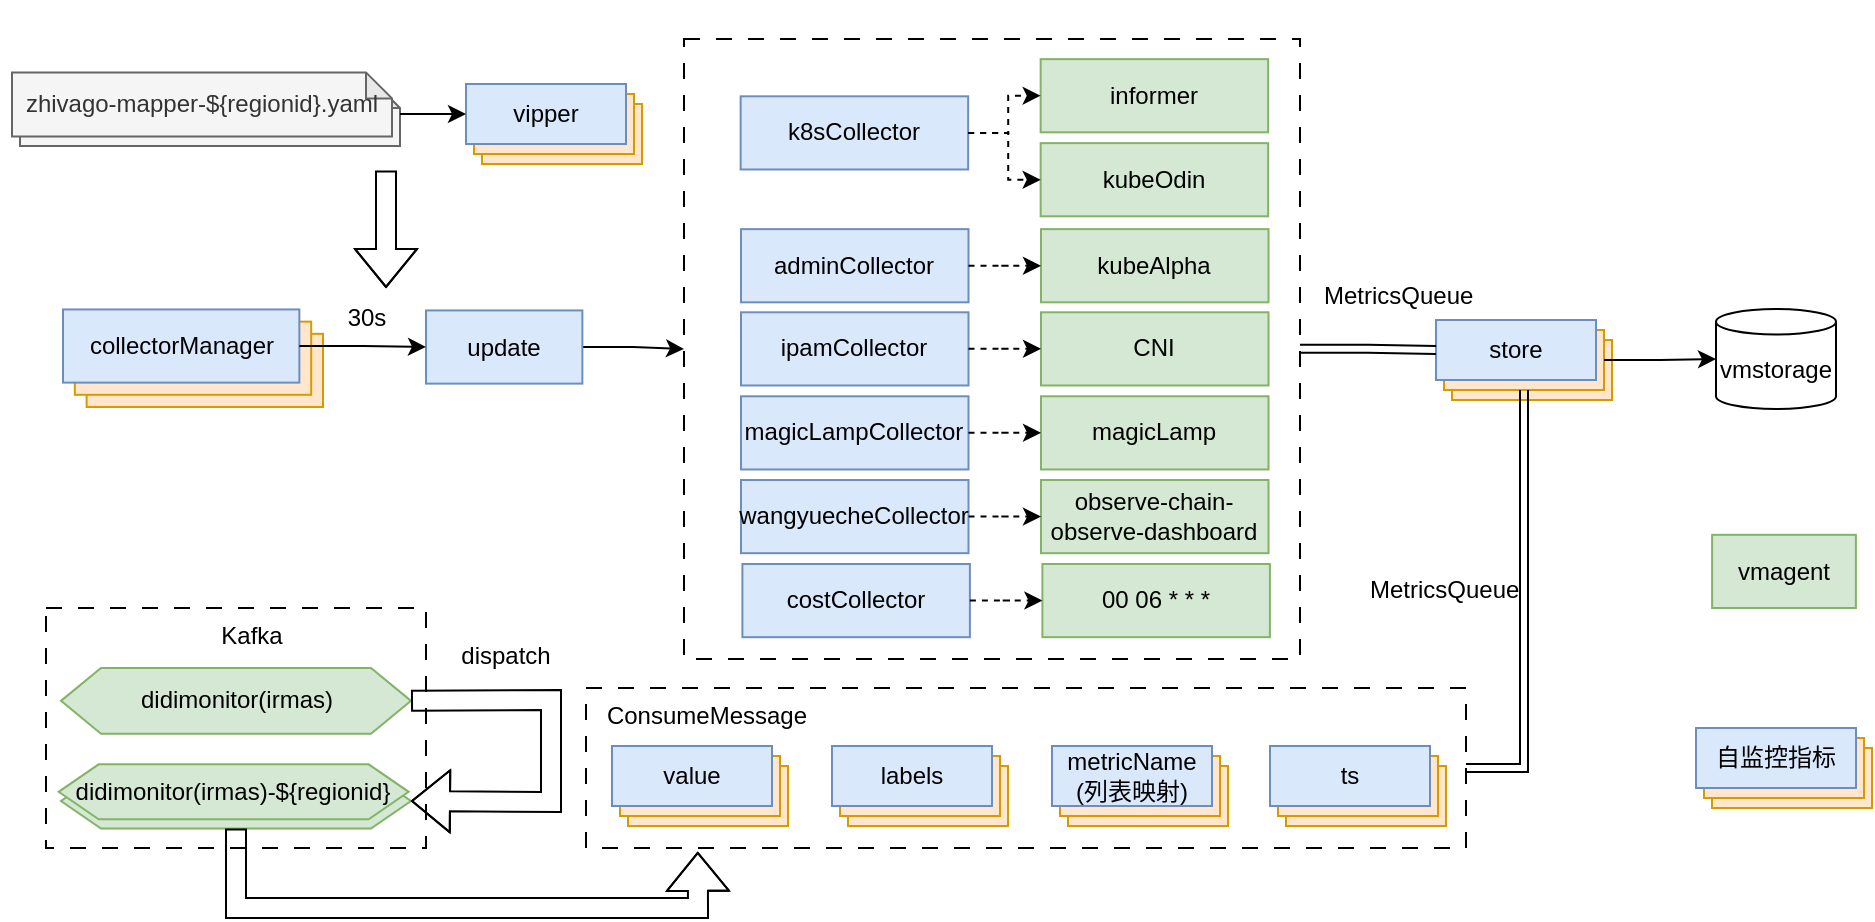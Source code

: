 <mxfile version="22.0.6" type="github">
  <diagram name="第 1 页" id="RtVHch0WJ_2LDpSuCrDi">
    <mxGraphModel dx="948" dy="504" grid="1" gridSize="10" guides="1" tooltips="1" connect="1" arrows="1" fold="1" page="1" pageScale="1" pageWidth="827" pageHeight="1169" math="0" shadow="0">
      <root>
        <mxCell id="0" />
        <mxCell id="1" parent="0" />
        <mxCell id="N18l0JLpeIEEWhaoZLQ6-5" value="vmstorage" style="shape=cylinder3;whiteSpace=wrap;html=1;boundedLbl=1;backgroundOutline=1;size=6.37;" parent="1" vertex="1">
          <mxGeometry x="1175" y="710.5" width="60" height="50" as="geometry" />
        </mxCell>
        <mxCell id="N18l0JLpeIEEWhaoZLQ6-29" value="" style="group" parent="1" vertex="1" connectable="0">
          <mxGeometry x="317" y="589" width="200" height="40" as="geometry" />
        </mxCell>
        <mxCell id="N18l0JLpeIEEWhaoZLQ6-28" value="" style="shape=note;whiteSpace=wrap;html=1;backgroundOutline=1;darkOpacity=0.05;size=13;fillColor=#f5f5f5;fontColor=#333333;strokeColor=#666666;" parent="N18l0JLpeIEEWhaoZLQ6-29" vertex="1">
          <mxGeometry x="10" y="8" width="190" height="32" as="geometry" />
        </mxCell>
        <mxCell id="N18l0JLpeIEEWhaoZLQ6-1" value="zhivago-mapper-${regionid}.yaml" style="shape=note;whiteSpace=wrap;html=1;backgroundOutline=1;darkOpacity=0.05;size=13;fillColor=#f5f5f5;fontColor=#333333;strokeColor=#666666;" parent="N18l0JLpeIEEWhaoZLQ6-29" vertex="1">
          <mxGeometry x="6" y="3.2" width="190" height="32" as="geometry" />
        </mxCell>
        <mxCell id="N18l0JLpeIEEWhaoZLQ6-35" value="" style="group" parent="1" vertex="1" connectable="0">
          <mxGeometry x="550" y="597" width="88" height="41" as="geometry" />
        </mxCell>
        <mxCell id="N18l0JLpeIEEWhaoZLQ6-34" value="" style="rounded=0;whiteSpace=wrap;html=1;fillColor=#ffe6cc;strokeColor=#d79b00;" parent="N18l0JLpeIEEWhaoZLQ6-35" vertex="1">
          <mxGeometry x="8" y="11" width="80" height="30" as="geometry" />
        </mxCell>
        <mxCell id="N18l0JLpeIEEWhaoZLQ6-31" value="" style="rounded=0;whiteSpace=wrap;html=1;fillColor=#ffe6cc;strokeColor=#d79b00;" parent="N18l0JLpeIEEWhaoZLQ6-35" vertex="1">
          <mxGeometry x="4" y="6" width="80" height="30" as="geometry" />
        </mxCell>
        <mxCell id="N18l0JLpeIEEWhaoZLQ6-33" value="vipper" style="rounded=0;whiteSpace=wrap;html=1;fillColor=#dae8fc;strokeColor=#6c8ebf;" parent="N18l0JLpeIEEWhaoZLQ6-35" vertex="1">
          <mxGeometry y="1" width="80" height="30" as="geometry" />
        </mxCell>
        <mxCell id="N18l0JLpeIEEWhaoZLQ6-37" value="" style="edgeStyle=orthogonalEdgeStyle;rounded=0;orthogonalLoop=1;jettySize=auto;html=1;" parent="1" source="N18l0JLpeIEEWhaoZLQ6-28" target="N18l0JLpeIEEWhaoZLQ6-33" edge="1">
          <mxGeometry relative="1" as="geometry" />
        </mxCell>
        <mxCell id="N18l0JLpeIEEWhaoZLQ6-38" value="" style="group" parent="1" vertex="1" connectable="0">
          <mxGeometry x="1035" y="715" width="88" height="41" as="geometry" />
        </mxCell>
        <mxCell id="N18l0JLpeIEEWhaoZLQ6-39" value="" style="rounded=0;whiteSpace=wrap;html=1;fillColor=#ffe6cc;strokeColor=#d79b00;" parent="N18l0JLpeIEEWhaoZLQ6-38" vertex="1">
          <mxGeometry x="8" y="11" width="80" height="30" as="geometry" />
        </mxCell>
        <mxCell id="N18l0JLpeIEEWhaoZLQ6-40" value="" style="rounded=0;whiteSpace=wrap;html=1;fillColor=#ffe6cc;strokeColor=#d79b00;" parent="N18l0JLpeIEEWhaoZLQ6-38" vertex="1">
          <mxGeometry x="4" y="6" width="80" height="30" as="geometry" />
        </mxCell>
        <mxCell id="N18l0JLpeIEEWhaoZLQ6-41" value="store" style="rounded=0;whiteSpace=wrap;html=1;fillColor=#dae8fc;strokeColor=#6c8ebf;" parent="N18l0JLpeIEEWhaoZLQ6-38" vertex="1">
          <mxGeometry y="1" width="80" height="30" as="geometry" />
        </mxCell>
        <mxCell id="N18l0JLpeIEEWhaoZLQ6-47" value="" style="group" parent="1" vertex="1" connectable="0">
          <mxGeometry x="348.5" y="709.5" width="130" height="50" as="geometry" />
        </mxCell>
        <mxCell id="N18l0JLpeIEEWhaoZLQ6-48" value="" style="rounded=0;whiteSpace=wrap;html=1;fillColor=#ffe6cc;strokeColor=#d79b00;" parent="N18l0JLpeIEEWhaoZLQ6-47" vertex="1">
          <mxGeometry x="11.818" y="13.415" width="118.182" height="36.585" as="geometry" />
        </mxCell>
        <mxCell id="N18l0JLpeIEEWhaoZLQ6-49" value="" style="rounded=0;whiteSpace=wrap;html=1;fillColor=#ffe6cc;strokeColor=#d79b00;" parent="N18l0JLpeIEEWhaoZLQ6-47" vertex="1">
          <mxGeometry x="5.909" y="7.317" width="118.182" height="36.585" as="geometry" />
        </mxCell>
        <mxCell id="N18l0JLpeIEEWhaoZLQ6-50" value="collectorManager" style="rounded=0;whiteSpace=wrap;html=1;fillColor=#dae8fc;strokeColor=#6c8ebf;" parent="N18l0JLpeIEEWhaoZLQ6-47" vertex="1">
          <mxGeometry y="1.22" width="118.182" height="36.585" as="geometry" />
        </mxCell>
        <mxCell id="Q-EmsXyDte5ziLkgpbg_-15" value="" style="edgeStyle=orthogonalEdgeStyle;rounded=0;orthogonalLoop=1;jettySize=auto;html=1;entryX=0;entryY=0.5;entryDx=0;entryDy=0;" edge="1" parent="1" source="N18l0JLpeIEEWhaoZLQ6-51" target="N18l0JLpeIEEWhaoZLQ6-94">
          <mxGeometry relative="1" as="geometry">
            <mxPoint x="688.182" y="729.512" as="targetPoint" />
          </mxGeometry>
        </mxCell>
        <mxCell id="N18l0JLpeIEEWhaoZLQ6-51" value="update" style="rounded=0;whiteSpace=wrap;html=1;fillColor=#dae8fc;strokeColor=#6c8ebf;" parent="1" vertex="1">
          <mxGeometry x="530" y="711.22" width="78.18" height="36.59" as="geometry" />
        </mxCell>
        <mxCell id="N18l0JLpeIEEWhaoZLQ6-52" value="" style="edgeStyle=orthogonalEdgeStyle;rounded=0;orthogonalLoop=1;jettySize=auto;html=1;" parent="1" source="N18l0JLpeIEEWhaoZLQ6-50" target="N18l0JLpeIEEWhaoZLQ6-51" edge="1">
          <mxGeometry relative="1" as="geometry" />
        </mxCell>
        <mxCell id="N18l0JLpeIEEWhaoZLQ6-53" value="30s" style="text;html=1;align=center;verticalAlign=middle;resizable=0;points=[];autosize=1;strokeColor=none;fillColor=none;" parent="1" vertex="1">
          <mxGeometry x="480" y="700" width="40" height="30" as="geometry" />
        </mxCell>
        <mxCell id="Q-EmsXyDte5ziLkgpbg_-8" value="" style="group" vertex="1" connectable="0" parent="1">
          <mxGeometry x="669" y="556.52" width="308" height="340" as="geometry" />
        </mxCell>
        <mxCell id="Q-EmsXyDte5ziLkgpbg_-44" value="" style="group" vertex="1" connectable="0" parent="Q-EmsXyDte5ziLkgpbg_-8">
          <mxGeometry x="-10" y="16.49" width="308" height="312.43" as="geometry" />
        </mxCell>
        <mxCell id="N18l0JLpeIEEWhaoZLQ6-94" value="" style="rounded=0;whiteSpace=wrap;html=1;dashed=1;dashPattern=8 8;" parent="Q-EmsXyDte5ziLkgpbg_-44" vertex="1">
          <mxGeometry y="2.43" width="308" height="310" as="geometry" />
        </mxCell>
        <mxCell id="N18l0JLpeIEEWhaoZLQ6-60" value="adminCollector" style="rounded=0;whiteSpace=wrap;html=1;fillColor=#dae8fc;strokeColor=#6c8ebf;" parent="Q-EmsXyDte5ziLkgpbg_-44" vertex="1">
          <mxGeometry x="28.498" y="97.56" width="113.75" height="36.585" as="geometry" />
        </mxCell>
        <mxCell id="N18l0JLpeIEEWhaoZLQ6-76" value="ipamCollector" style="rounded=0;whiteSpace=wrap;html=1;fillColor=#dae8fc;strokeColor=#6c8ebf;" parent="Q-EmsXyDte5ziLkgpbg_-44" vertex="1">
          <mxGeometry x="28.498" y="139.14" width="113.75" height="36.585" as="geometry" />
        </mxCell>
        <mxCell id="N18l0JLpeIEEWhaoZLQ6-77" value="magicLampCollector" style="rounded=0;whiteSpace=wrap;html=1;fillColor=#dae8fc;strokeColor=#6c8ebf;" parent="Q-EmsXyDte5ziLkgpbg_-44" vertex="1">
          <mxGeometry x="28.498" y="181.14" width="113.75" height="36.585" as="geometry" />
        </mxCell>
        <mxCell id="N18l0JLpeIEEWhaoZLQ6-78" value="magicLamp" style="rounded=0;whiteSpace=wrap;html=1;fillColor=#d5e8d4;strokeColor=#82b366;" parent="Q-EmsXyDte5ziLkgpbg_-44" vertex="1">
          <mxGeometry x="178.498" y="181.14" width="113.75" height="36.585" as="geometry" />
        </mxCell>
        <mxCell id="N18l0JLpeIEEWhaoZLQ6-81" value="" style="edgeStyle=orthogonalEdgeStyle;rounded=0;orthogonalLoop=1;jettySize=auto;html=1;dashed=1;" parent="Q-EmsXyDte5ziLkgpbg_-44" source="N18l0JLpeIEEWhaoZLQ6-77" target="N18l0JLpeIEEWhaoZLQ6-78" edge="1">
          <mxGeometry relative="1" as="geometry" />
        </mxCell>
        <mxCell id="N18l0JLpeIEEWhaoZLQ6-79" value="CNI" style="rounded=0;whiteSpace=wrap;html=1;fillColor=#d5e8d4;strokeColor=#82b366;" parent="Q-EmsXyDte5ziLkgpbg_-44" vertex="1">
          <mxGeometry x="178.498" y="139.14" width="113.75" height="36.585" as="geometry" />
        </mxCell>
        <mxCell id="N18l0JLpeIEEWhaoZLQ6-80" value="" style="edgeStyle=orthogonalEdgeStyle;rounded=0;orthogonalLoop=1;jettySize=auto;html=1;dashed=1;" parent="Q-EmsXyDte5ziLkgpbg_-44" source="N18l0JLpeIEEWhaoZLQ6-76" target="N18l0JLpeIEEWhaoZLQ6-79" edge="1">
          <mxGeometry relative="1" as="geometry" />
        </mxCell>
        <mxCell id="N18l0JLpeIEEWhaoZLQ6-54" value="k8sCollector" style="rounded=0;whiteSpace=wrap;html=1;fillColor=#dae8fc;strokeColor=#6c8ebf;" parent="Q-EmsXyDte5ziLkgpbg_-44" vertex="1">
          <mxGeometry x="28.325" y="31.15" width="113.75" height="36.585" as="geometry" />
        </mxCell>
        <mxCell id="N18l0JLpeIEEWhaoZLQ6-61" value="informer" style="rounded=0;whiteSpace=wrap;html=1;fillColor=#d5e8d4;strokeColor=#82b366;" parent="Q-EmsXyDte5ziLkgpbg_-44" vertex="1">
          <mxGeometry x="178.325" y="12.56" width="113.75" height="36.585" as="geometry" />
        </mxCell>
        <mxCell id="N18l0JLpeIEEWhaoZLQ6-62" value="kubeOdin" style="rounded=0;whiteSpace=wrap;html=1;fillColor=#d5e8d4;strokeColor=#82b366;" parent="Q-EmsXyDte5ziLkgpbg_-44" vertex="1">
          <mxGeometry x="178.325" y="54.56" width="113.75" height="36.585" as="geometry" />
        </mxCell>
        <mxCell id="N18l0JLpeIEEWhaoZLQ6-63" value="" style="edgeStyle=orthogonalEdgeStyle;rounded=0;orthogonalLoop=1;jettySize=auto;html=1;dashed=1;" parent="Q-EmsXyDte5ziLkgpbg_-44" source="N18l0JLpeIEEWhaoZLQ6-54" target="N18l0JLpeIEEWhaoZLQ6-62" edge="1">
          <mxGeometry relative="1" as="geometry" />
        </mxCell>
        <mxCell id="N18l0JLpeIEEWhaoZLQ6-66" value="" style="edgeStyle=orthogonalEdgeStyle;rounded=0;orthogonalLoop=1;jettySize=auto;html=1;exitX=1;exitY=0.5;exitDx=0;exitDy=0;entryX=0;entryY=0.5;entryDx=0;entryDy=0;dashed=1;" parent="Q-EmsXyDte5ziLkgpbg_-44" source="N18l0JLpeIEEWhaoZLQ6-54" target="N18l0JLpeIEEWhaoZLQ6-61" edge="1">
          <mxGeometry relative="1" as="geometry">
            <mxPoint x="150.525" y="59.15" as="sourcePoint" />
            <mxPoint x="353.613" y="121.15" as="targetPoint" />
          </mxGeometry>
        </mxCell>
        <mxCell id="N18l0JLpeIEEWhaoZLQ6-74" value="kubeAlpha" style="rounded=0;whiteSpace=wrap;html=1;fillColor=#d5e8d4;strokeColor=#82b366;" parent="Q-EmsXyDte5ziLkgpbg_-44" vertex="1">
          <mxGeometry x="178.498" y="97.56" width="113.75" height="36.585" as="geometry" />
        </mxCell>
        <mxCell id="N18l0JLpeIEEWhaoZLQ6-102" value="" style="edgeStyle=orthogonalEdgeStyle;rounded=0;orthogonalLoop=1;jettySize=auto;html=1;dashed=1;" parent="Q-EmsXyDte5ziLkgpbg_-44" source="N18l0JLpeIEEWhaoZLQ6-60" target="N18l0JLpeIEEWhaoZLQ6-74" edge="1">
          <mxGeometry relative="1" as="geometry" />
        </mxCell>
        <mxCell id="Q-EmsXyDte5ziLkgpbg_-1" value="wangyuecheCollector" style="rounded=0;whiteSpace=wrap;html=1;fillColor=#dae8fc;strokeColor=#6c8ebf;" vertex="1" parent="Q-EmsXyDte5ziLkgpbg_-44">
          <mxGeometry x="28.498" y="223.0" width="113.75" height="36.585" as="geometry" />
        </mxCell>
        <mxCell id="Q-EmsXyDte5ziLkgpbg_-2" value="observe-chain-observe-dashboard" style="rounded=0;whiteSpace=wrap;html=1;fillColor=#d5e8d4;strokeColor=#82b366;" vertex="1" parent="Q-EmsXyDte5ziLkgpbg_-44">
          <mxGeometry x="178.498" y="223.0" width="113.75" height="36.585" as="geometry" />
        </mxCell>
        <mxCell id="Q-EmsXyDte5ziLkgpbg_-3" value="" style="edgeStyle=orthogonalEdgeStyle;rounded=0;orthogonalLoop=1;jettySize=auto;html=1;dashed=1;" edge="1" parent="Q-EmsXyDte5ziLkgpbg_-44" source="Q-EmsXyDte5ziLkgpbg_-1" target="Q-EmsXyDte5ziLkgpbg_-2">
          <mxGeometry relative="1" as="geometry" />
        </mxCell>
        <mxCell id="Q-EmsXyDte5ziLkgpbg_-5" value="costCollector" style="rounded=0;whiteSpace=wrap;html=1;fillColor=#dae8fc;strokeColor=#6c8ebf;" vertex="1" parent="Q-EmsXyDte5ziLkgpbg_-44">
          <mxGeometry x="29.201" y="265.0" width="113.75" height="36.585" as="geometry" />
        </mxCell>
        <mxCell id="Q-EmsXyDte5ziLkgpbg_-6" value="00 06 * * *" style="rounded=0;whiteSpace=wrap;html=1;fillColor=#d5e8d4;strokeColor=#82b366;" vertex="1" parent="Q-EmsXyDte5ziLkgpbg_-44">
          <mxGeometry x="179.201" y="265.0" width="113.75" height="36.585" as="geometry" />
        </mxCell>
        <mxCell id="Q-EmsXyDte5ziLkgpbg_-7" value="" style="edgeStyle=orthogonalEdgeStyle;rounded=0;orthogonalLoop=1;jettySize=auto;html=1;dashed=1;" edge="1" parent="Q-EmsXyDte5ziLkgpbg_-44" source="Q-EmsXyDte5ziLkgpbg_-5" target="Q-EmsXyDte5ziLkgpbg_-6">
          <mxGeometry relative="1" as="geometry" />
        </mxCell>
        <mxCell id="Q-EmsXyDte5ziLkgpbg_-18" value="" style="edgeStyle=orthogonalEdgeStyle;rounded=0;orthogonalLoop=1;jettySize=auto;html=1;shape=link;" edge="1" parent="1" source="N18l0JLpeIEEWhaoZLQ6-94" target="N18l0JLpeIEEWhaoZLQ6-41">
          <mxGeometry relative="1" as="geometry" />
        </mxCell>
        <mxCell id="Q-EmsXyDte5ziLkgpbg_-19" value="MetricsQueue" style="text;whiteSpace=wrap;" vertex="1" parent="1">
          <mxGeometry x="977" y="690" width="110" height="40" as="geometry" />
        </mxCell>
        <mxCell id="Q-EmsXyDte5ziLkgpbg_-42" value="" style="edgeStyle=orthogonalEdgeStyle;rounded=0;orthogonalLoop=1;jettySize=auto;html=1;" edge="1" parent="1" source="N18l0JLpeIEEWhaoZLQ6-40" target="N18l0JLpeIEEWhaoZLQ6-5">
          <mxGeometry relative="1" as="geometry" />
        </mxCell>
        <mxCell id="Q-EmsXyDte5ziLkgpbg_-43" value="" style="shape=flexArrow;endArrow=classic;html=1;rounded=0;" edge="1" parent="1">
          <mxGeometry width="50" height="50" relative="1" as="geometry">
            <mxPoint x="510" y="641.22" as="sourcePoint" />
            <mxPoint x="510" y="700" as="targetPoint" />
            <Array as="points">
              <mxPoint x="510" y="680" />
            </Array>
          </mxGeometry>
        </mxCell>
        <mxCell id="Q-EmsXyDte5ziLkgpbg_-91" value="" style="rounded=0;orthogonalLoop=1;jettySize=auto;html=1;exitX=1;exitY=0.5;exitDx=0;exitDy=0;entryX=0.5;entryY=1;entryDx=0;entryDy=0;shape=link;edgeStyle=orthogonalEdgeStyle;" edge="1" parent="1" source="Q-EmsXyDte5ziLkgpbg_-78" target="N18l0JLpeIEEWhaoZLQ6-40">
          <mxGeometry relative="1" as="geometry">
            <mxPoint x="504" y="1015" as="sourcePoint" />
            <mxPoint x="1130" y="780" as="targetPoint" />
          </mxGeometry>
        </mxCell>
        <mxCell id="Q-EmsXyDte5ziLkgpbg_-92" value="MetricsQueue" style="text;whiteSpace=wrap;" vertex="1" parent="1">
          <mxGeometry x="1000" y="837.14" width="110" height="40" as="geometry" />
        </mxCell>
        <mxCell id="Q-EmsXyDte5ziLkgpbg_-95" value="" style="group" vertex="1" connectable="0" parent="1">
          <mxGeometry x="610" y="900" width="440" height="80" as="geometry" />
        </mxCell>
        <mxCell id="Q-EmsXyDte5ziLkgpbg_-78" value="" style="rounded=0;whiteSpace=wrap;html=1;dashed=1;dashPattern=8 8;" vertex="1" parent="Q-EmsXyDte5ziLkgpbg_-95">
          <mxGeometry width="440" height="80" as="geometry" />
        </mxCell>
        <mxCell id="Q-EmsXyDte5ziLkgpbg_-63" value="" style="rounded=0;whiteSpace=wrap;html=1;fillColor=#ffe6cc;strokeColor=#d79b00;" vertex="1" parent="Q-EmsXyDte5ziLkgpbg_-95">
          <mxGeometry x="21" y="39" width="80" height="30" as="geometry" />
        </mxCell>
        <mxCell id="Q-EmsXyDte5ziLkgpbg_-64" value="" style="rounded=0;whiteSpace=wrap;html=1;fillColor=#ffe6cc;strokeColor=#d79b00;" vertex="1" parent="Q-EmsXyDte5ziLkgpbg_-95">
          <mxGeometry x="17" y="34" width="80" height="30" as="geometry" />
        </mxCell>
        <mxCell id="Q-EmsXyDte5ziLkgpbg_-65" value="value" style="rounded=0;whiteSpace=wrap;html=1;fillColor=#dae8fc;strokeColor=#6c8ebf;" vertex="1" parent="Q-EmsXyDte5ziLkgpbg_-95">
          <mxGeometry x="13" y="29" width="80" height="30" as="geometry" />
        </mxCell>
        <mxCell id="Q-EmsXyDte5ziLkgpbg_-79" value="" style="rounded=0;whiteSpace=wrap;html=1;fillColor=#ffe6cc;strokeColor=#d79b00;" vertex="1" parent="Q-EmsXyDte5ziLkgpbg_-95">
          <mxGeometry x="131" y="39" width="80" height="30" as="geometry" />
        </mxCell>
        <mxCell id="Q-EmsXyDte5ziLkgpbg_-80" value="" style="rounded=0;whiteSpace=wrap;html=1;fillColor=#ffe6cc;strokeColor=#d79b00;" vertex="1" parent="Q-EmsXyDte5ziLkgpbg_-95">
          <mxGeometry x="127" y="34" width="80" height="30" as="geometry" />
        </mxCell>
        <mxCell id="Q-EmsXyDte5ziLkgpbg_-81" value="labels" style="rounded=0;whiteSpace=wrap;html=1;fillColor=#dae8fc;strokeColor=#6c8ebf;" vertex="1" parent="Q-EmsXyDte5ziLkgpbg_-95">
          <mxGeometry x="123" y="29" width="80" height="30" as="geometry" />
        </mxCell>
        <mxCell id="Q-EmsXyDte5ziLkgpbg_-82" value="" style="rounded=0;whiteSpace=wrap;html=1;fillColor=#ffe6cc;strokeColor=#d79b00;" vertex="1" parent="Q-EmsXyDte5ziLkgpbg_-95">
          <mxGeometry x="241" y="39" width="80" height="30" as="geometry" />
        </mxCell>
        <mxCell id="Q-EmsXyDte5ziLkgpbg_-83" value="" style="rounded=0;whiteSpace=wrap;html=1;fillColor=#ffe6cc;strokeColor=#d79b00;" vertex="1" parent="Q-EmsXyDte5ziLkgpbg_-95">
          <mxGeometry x="237" y="34" width="80" height="30" as="geometry" />
        </mxCell>
        <mxCell id="Q-EmsXyDte5ziLkgpbg_-84" value="metricName&lt;br&gt;(列表映射)" style="rounded=0;whiteSpace=wrap;html=1;fillColor=#dae8fc;strokeColor=#6c8ebf;" vertex="1" parent="Q-EmsXyDte5ziLkgpbg_-95">
          <mxGeometry x="233" y="29" width="80" height="30" as="geometry" />
        </mxCell>
        <mxCell id="Q-EmsXyDte5ziLkgpbg_-85" value="" style="rounded=0;whiteSpace=wrap;html=1;fillColor=#ffe6cc;strokeColor=#d79b00;" vertex="1" parent="Q-EmsXyDte5ziLkgpbg_-95">
          <mxGeometry x="350" y="39" width="80" height="30" as="geometry" />
        </mxCell>
        <mxCell id="Q-EmsXyDte5ziLkgpbg_-86" value="" style="rounded=0;whiteSpace=wrap;html=1;fillColor=#ffe6cc;strokeColor=#d79b00;" vertex="1" parent="Q-EmsXyDte5ziLkgpbg_-95">
          <mxGeometry x="346" y="34" width="80" height="30" as="geometry" />
        </mxCell>
        <mxCell id="Q-EmsXyDte5ziLkgpbg_-87" value="ts" style="rounded=0;whiteSpace=wrap;html=1;fillColor=#dae8fc;strokeColor=#6c8ebf;" vertex="1" parent="Q-EmsXyDte5ziLkgpbg_-95">
          <mxGeometry x="342" y="29" width="80" height="30" as="geometry" />
        </mxCell>
        <mxCell id="Q-EmsXyDte5ziLkgpbg_-93" value="ConsumeMessage" style="text;html=1;align=center;verticalAlign=middle;resizable=0;points=[];autosize=1;strokeColor=none;fillColor=none;" vertex="1" parent="Q-EmsXyDte5ziLkgpbg_-95">
          <mxGeometry y="-1" width="120" height="30" as="geometry" />
        </mxCell>
        <mxCell id="Q-EmsXyDte5ziLkgpbg_-103" value="" style="group" vertex="1" connectable="0" parent="1">
          <mxGeometry x="340" y="860" width="260" height="120" as="geometry" />
        </mxCell>
        <mxCell id="Q-EmsXyDte5ziLkgpbg_-100" value="" style="rounded=0;whiteSpace=wrap;html=1;dashed=1;dashPattern=8 8;" vertex="1" parent="Q-EmsXyDte5ziLkgpbg_-103">
          <mxGeometry width="190" height="120" as="geometry" />
        </mxCell>
        <mxCell id="N18l0JLpeIEEWhaoZLQ6-13" value="didimonitor(irmas)" style="shape=hexagon;perimeter=hexagonPerimeter2;whiteSpace=wrap;html=1;fixedSize=1;fillColor=#d5e8d4;strokeColor=#82b366;" parent="Q-EmsXyDte5ziLkgpbg_-103" vertex="1">
          <mxGeometry x="7.5" y="30" width="175" height="32.86" as="geometry" />
        </mxCell>
        <mxCell id="N18l0JLpeIEEWhaoZLQ6-24" value="" style="group" parent="Q-EmsXyDte5ziLkgpbg_-103" vertex="1" connectable="0">
          <mxGeometry x="7.5" y="80" width="175" height="36.67" as="geometry" />
        </mxCell>
        <mxCell id="N18l0JLpeIEEWhaoZLQ6-25" style="edgeStyle=orthogonalEdgeStyle;rounded=0;orthogonalLoop=1;jettySize=auto;html=1;exitX=1;exitY=0.75;exitDx=0;exitDy=0;entryX=1;entryY=0.25;entryDx=0;entryDy=0;" parent="N18l0JLpeIEEWhaoZLQ6-24" source="N18l0JLpeIEEWhaoZLQ6-21" target="N18l0JLpeIEEWhaoZLQ6-22" edge="1">
          <mxGeometry relative="1" as="geometry" />
        </mxCell>
        <mxCell id="N18l0JLpeIEEWhaoZLQ6-21" value="" style="shape=hexagon;perimeter=hexagonPerimeter2;whiteSpace=wrap;html=1;fixedSize=1;fillColor=#d5e8d4;strokeColor=#82b366;" parent="N18l0JLpeIEEWhaoZLQ6-24" vertex="1">
          <mxGeometry y="2.75" width="175" height="27.502" as="geometry" />
        </mxCell>
        <mxCell id="N18l0JLpeIEEWhaoZLQ6-22" value="didimonitor(irmas)-${regionid}" style="shape=hexagon;perimeter=hexagonPerimeter2;whiteSpace=wrap;html=1;fixedSize=1;fillColor=#d5e8d4;strokeColor=#82b366;" parent="N18l0JLpeIEEWhaoZLQ6-24" vertex="1">
          <mxGeometry x="-1.167" y="-1.833" width="175" height="27.502" as="geometry" />
        </mxCell>
        <mxCell id="N18l0JLpeIEEWhaoZLQ6-26" value="Kafka" style="text;html=1;strokeColor=none;fillColor=none;align=center;verticalAlign=middle;whiteSpace=wrap;rounded=0;" parent="Q-EmsXyDte5ziLkgpbg_-103" vertex="1">
          <mxGeometry x="72.5" width="60" height="27.143" as="geometry" />
        </mxCell>
        <mxCell id="Q-EmsXyDte5ziLkgpbg_-98" value="" style="shape=flexArrow;endArrow=classic;html=1;rounded=0;exitX=1;exitY=0.5;exitDx=0;exitDy=0;entryX=1;entryY=0.5;entryDx=0;entryDy=0;" edge="1" parent="Q-EmsXyDte5ziLkgpbg_-103" source="N18l0JLpeIEEWhaoZLQ6-13" target="N18l0JLpeIEEWhaoZLQ6-21">
          <mxGeometry width="50" height="50" relative="1" as="geometry">
            <mxPoint x="372.5" y="20" as="sourcePoint" />
            <mxPoint x="292.5" y="50" as="targetPoint" />
            <Array as="points">
              <mxPoint x="252.5" y="46" />
              <mxPoint x="252.5" y="97" />
            </Array>
          </mxGeometry>
        </mxCell>
        <mxCell id="Q-EmsXyDte5ziLkgpbg_-99" value="dispatch" style="text;html=1;strokeColor=none;fillColor=none;align=center;verticalAlign=middle;whiteSpace=wrap;rounded=0;" vertex="1" parent="Q-EmsXyDte5ziLkgpbg_-103">
          <mxGeometry x="200" y="10" width="60" height="27.143" as="geometry" />
        </mxCell>
        <mxCell id="Q-EmsXyDte5ziLkgpbg_-104" value="" style="shape=flexArrow;endArrow=classic;html=1;rounded=0;exitX=0.5;exitY=1;exitDx=0;exitDy=0;entryX=0.127;entryY=1.024;entryDx=0;entryDy=0;entryPerimeter=0;" edge="1" parent="1" source="N18l0JLpeIEEWhaoZLQ6-21" target="Q-EmsXyDte5ziLkgpbg_-78">
          <mxGeometry width="50" height="50" relative="1" as="geometry">
            <mxPoint x="533" y="916" as="sourcePoint" />
            <mxPoint x="533" y="967" as="targetPoint" />
            <Array as="points">
              <mxPoint x="435" y="1010" />
              <mxPoint x="666" y="1010" />
            </Array>
          </mxGeometry>
        </mxCell>
        <mxCell id="Q-EmsXyDte5ziLkgpbg_-105" value="" style="rounded=0;whiteSpace=wrap;html=1;fillColor=#ffe6cc;strokeColor=#d79b00;" vertex="1" parent="1">
          <mxGeometry x="1173" y="930" width="80" height="30" as="geometry" />
        </mxCell>
        <mxCell id="Q-EmsXyDte5ziLkgpbg_-106" value="" style="rounded=0;whiteSpace=wrap;html=1;fillColor=#ffe6cc;strokeColor=#d79b00;" vertex="1" parent="1">
          <mxGeometry x="1169" y="925" width="80" height="30" as="geometry" />
        </mxCell>
        <mxCell id="Q-EmsXyDte5ziLkgpbg_-107" value="自监控指标" style="rounded=0;whiteSpace=wrap;html=1;fillColor=#dae8fc;strokeColor=#6c8ebf;" vertex="1" parent="1">
          <mxGeometry x="1165" y="920" width="80" height="30" as="geometry" />
        </mxCell>
        <mxCell id="Q-EmsXyDte5ziLkgpbg_-131" value="vmagent" style="rounded=0;whiteSpace=wrap;html=1;fillColor=#d5e8d4;strokeColor=#82b366;" vertex="1" parent="1">
          <mxGeometry x="1173.06" y="823.41" width="71.88" height="36.59" as="geometry" />
        </mxCell>
      </root>
    </mxGraphModel>
  </diagram>
</mxfile>

